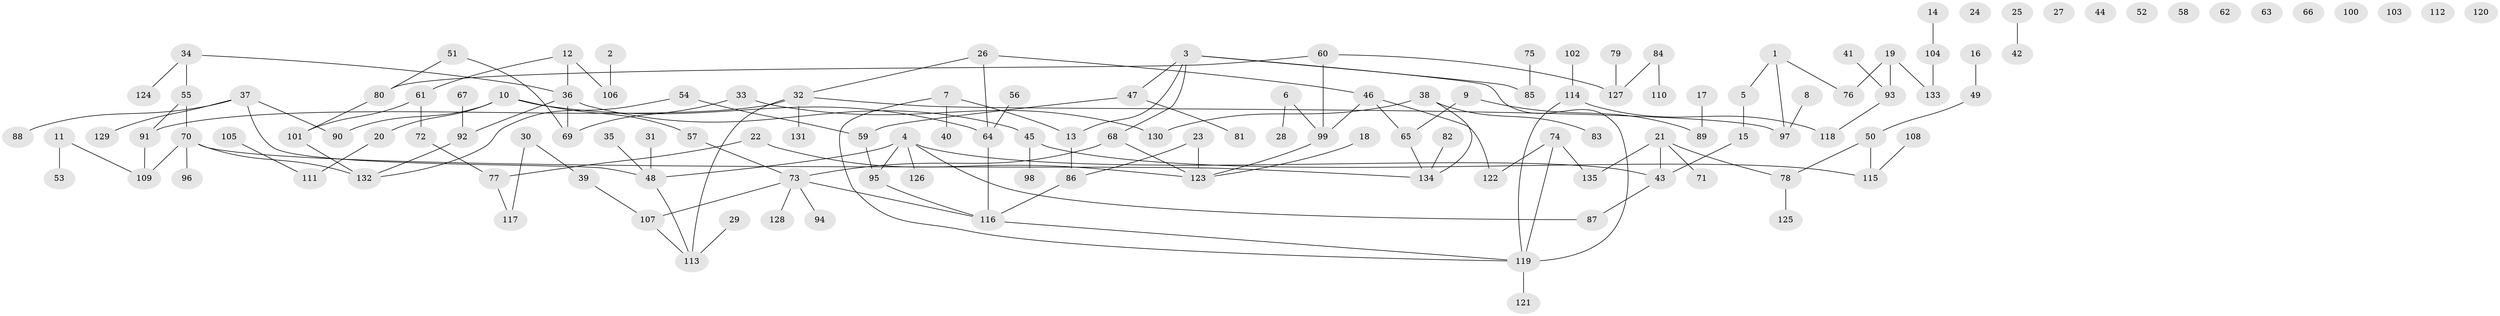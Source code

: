 // Generated by graph-tools (version 1.1) at 2025/13/03/09/25 04:13:07]
// undirected, 135 vertices, 147 edges
graph export_dot {
graph [start="1"]
  node [color=gray90,style=filled];
  1;
  2;
  3;
  4;
  5;
  6;
  7;
  8;
  9;
  10;
  11;
  12;
  13;
  14;
  15;
  16;
  17;
  18;
  19;
  20;
  21;
  22;
  23;
  24;
  25;
  26;
  27;
  28;
  29;
  30;
  31;
  32;
  33;
  34;
  35;
  36;
  37;
  38;
  39;
  40;
  41;
  42;
  43;
  44;
  45;
  46;
  47;
  48;
  49;
  50;
  51;
  52;
  53;
  54;
  55;
  56;
  57;
  58;
  59;
  60;
  61;
  62;
  63;
  64;
  65;
  66;
  67;
  68;
  69;
  70;
  71;
  72;
  73;
  74;
  75;
  76;
  77;
  78;
  79;
  80;
  81;
  82;
  83;
  84;
  85;
  86;
  87;
  88;
  89;
  90;
  91;
  92;
  93;
  94;
  95;
  96;
  97;
  98;
  99;
  100;
  101;
  102;
  103;
  104;
  105;
  106;
  107;
  108;
  109;
  110;
  111;
  112;
  113;
  114;
  115;
  116;
  117;
  118;
  119;
  120;
  121;
  122;
  123;
  124;
  125;
  126;
  127;
  128;
  129;
  130;
  131;
  132;
  133;
  134;
  135;
  1 -- 5;
  1 -- 76;
  1 -- 97;
  2 -- 106;
  3 -- 13;
  3 -- 47;
  3 -- 68;
  3 -- 85;
  3 -- 119;
  4 -- 43;
  4 -- 48;
  4 -- 87;
  4 -- 95;
  4 -- 126;
  5 -- 15;
  6 -- 28;
  6 -- 99;
  7 -- 13;
  7 -- 40;
  7 -- 119;
  8 -- 97;
  9 -- 65;
  9 -- 89;
  10 -- 20;
  10 -- 57;
  10 -- 64;
  10 -- 90;
  11 -- 53;
  11 -- 109;
  12 -- 36;
  12 -- 61;
  12 -- 106;
  13 -- 86;
  14 -- 104;
  15 -- 43;
  16 -- 49;
  17 -- 89;
  18 -- 123;
  19 -- 76;
  19 -- 93;
  19 -- 133;
  20 -- 111;
  21 -- 43;
  21 -- 71;
  21 -- 78;
  21 -- 135;
  22 -- 77;
  22 -- 123;
  23 -- 86;
  23 -- 123;
  25 -- 42;
  26 -- 32;
  26 -- 46;
  26 -- 64;
  29 -- 113;
  30 -- 39;
  30 -- 117;
  31 -- 48;
  32 -- 91;
  32 -- 97;
  32 -- 113;
  32 -- 131;
  33 -- 69;
  33 -- 130;
  34 -- 36;
  34 -- 55;
  34 -- 124;
  35 -- 48;
  36 -- 45;
  36 -- 69;
  36 -- 92;
  37 -- 48;
  37 -- 88;
  37 -- 90;
  37 -- 129;
  38 -- 83;
  38 -- 130;
  38 -- 134;
  39 -- 107;
  41 -- 93;
  43 -- 87;
  45 -- 98;
  45 -- 115;
  46 -- 65;
  46 -- 99;
  46 -- 122;
  47 -- 59;
  47 -- 81;
  48 -- 113;
  49 -- 50;
  50 -- 78;
  50 -- 115;
  51 -- 69;
  51 -- 80;
  54 -- 59;
  54 -- 132;
  55 -- 70;
  55 -- 91;
  56 -- 64;
  57 -- 73;
  59 -- 95;
  60 -- 80;
  60 -- 99;
  60 -- 127;
  61 -- 72;
  61 -- 101;
  64 -- 116;
  65 -- 134;
  67 -- 92;
  68 -- 73;
  68 -- 123;
  70 -- 96;
  70 -- 109;
  70 -- 132;
  70 -- 134;
  72 -- 77;
  73 -- 94;
  73 -- 107;
  73 -- 116;
  73 -- 128;
  74 -- 119;
  74 -- 122;
  74 -- 135;
  75 -- 85;
  77 -- 117;
  78 -- 125;
  79 -- 127;
  80 -- 101;
  82 -- 134;
  84 -- 110;
  84 -- 127;
  86 -- 116;
  91 -- 109;
  92 -- 132;
  93 -- 118;
  95 -- 116;
  99 -- 123;
  101 -- 132;
  102 -- 114;
  104 -- 133;
  105 -- 111;
  107 -- 113;
  108 -- 115;
  114 -- 118;
  114 -- 119;
  116 -- 119;
  119 -- 121;
}
